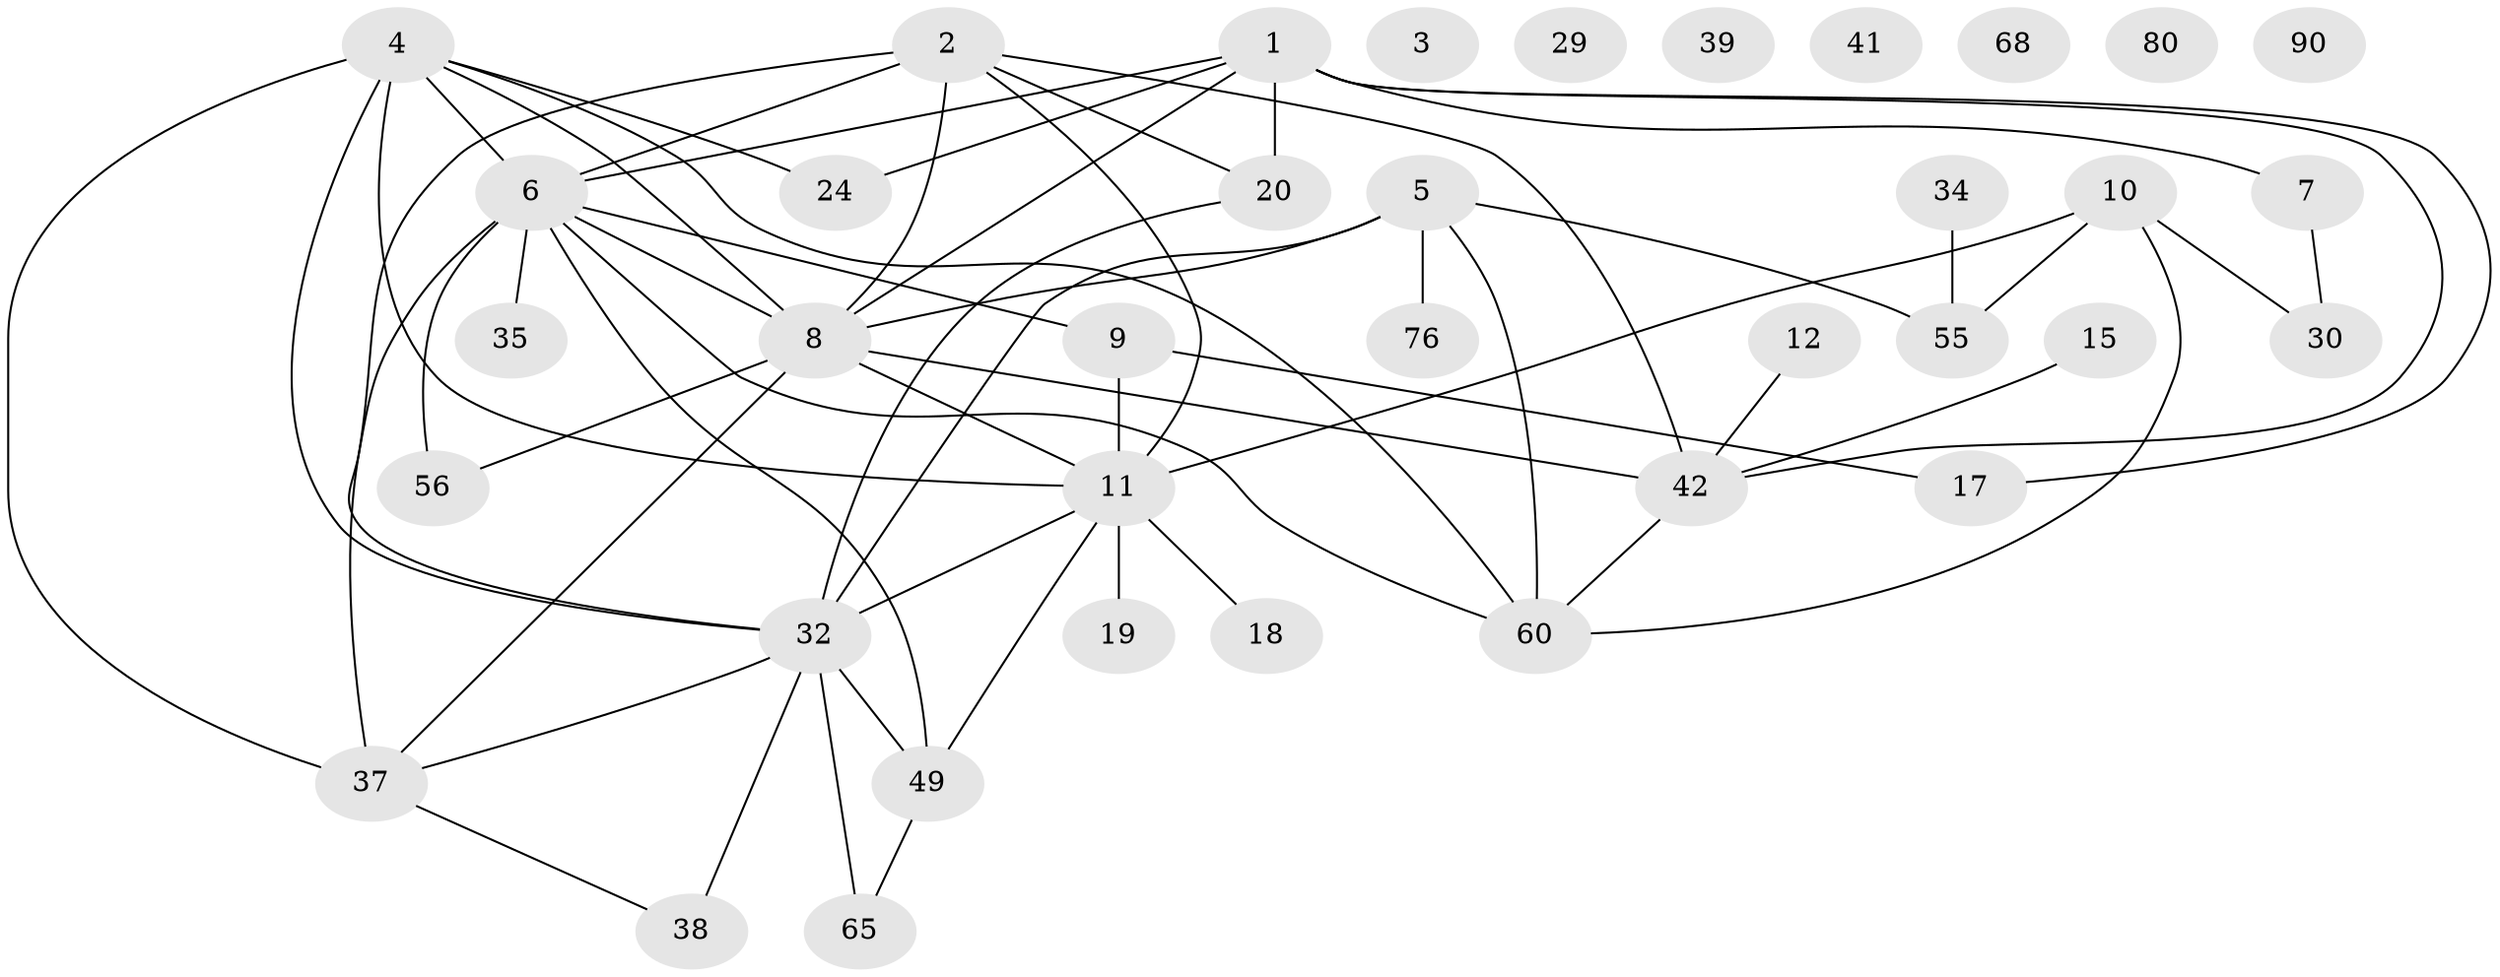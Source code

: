 // original degree distribution, {4: 0.18085106382978725, 5: 0.09574468085106383, 0: 0.06382978723404255, 2: 0.20212765957446807, 3: 0.18085106382978725, 1: 0.22340425531914893, 6: 0.0425531914893617, 7: 0.010638297872340425}
// Generated by graph-tools (version 1.1) at 2025/16/03/04/25 18:16:35]
// undirected, 37 vertices, 58 edges
graph export_dot {
graph [start="1"]
  node [color=gray90,style=filled];
  1 [super="+77+40+14"];
  2 [super="+23+89+28"];
  3;
  4 [super="+94+27"];
  5 [super="+36+16"];
  6 [super="+53+25+78+71"];
  7 [super="+81+33"];
  8 [super="+48+22+46"];
  9;
  10 [super="+13"];
  11 [super="+72+61+21"];
  12;
  15 [super="+83"];
  17 [super="+73"];
  18;
  19;
  20;
  24;
  29 [super="+51"];
  30 [super="+64"];
  32 [super="+43"];
  34;
  35;
  37 [super="+44+70+52"];
  38;
  39;
  41;
  42 [super="+54"];
  49 [super="+57"];
  55 [super="+85"];
  56;
  60 [super="+66"];
  65 [super="+82"];
  68;
  76;
  80;
  90;
  1 -- 7;
  1 -- 20;
  1 -- 24;
  1 -- 42;
  1 -- 6;
  1 -- 17;
  1 -- 8;
  2 -- 42 [weight=2];
  2 -- 20;
  2 -- 8 [weight=6];
  2 -- 32 [weight=2];
  2 -- 6;
  2 -- 11;
  4 -- 24;
  4 -- 37 [weight=3];
  4 -- 60;
  4 -- 6;
  4 -- 8;
  4 -- 32;
  4 -- 11;
  5 -- 55;
  5 -- 76;
  5 -- 60;
  5 -- 8 [weight=2];
  5 -- 32;
  6 -- 9;
  6 -- 35;
  6 -- 56;
  6 -- 60;
  6 -- 49;
  6 -- 37;
  6 -- 8;
  7 -- 30;
  8 -- 42;
  8 -- 37 [weight=2];
  8 -- 56;
  8 -- 11;
  9 -- 17;
  9 -- 11;
  10 -- 55;
  10 -- 11;
  10 -- 60;
  10 -- 30;
  11 -- 32;
  11 -- 49;
  11 -- 18;
  11 -- 19;
  12 -- 42;
  15 -- 42;
  20 -- 32;
  32 -- 65;
  32 -- 37;
  32 -- 49;
  32 -- 38;
  34 -- 55;
  37 -- 38;
  42 -- 60;
  49 -- 65;
}
